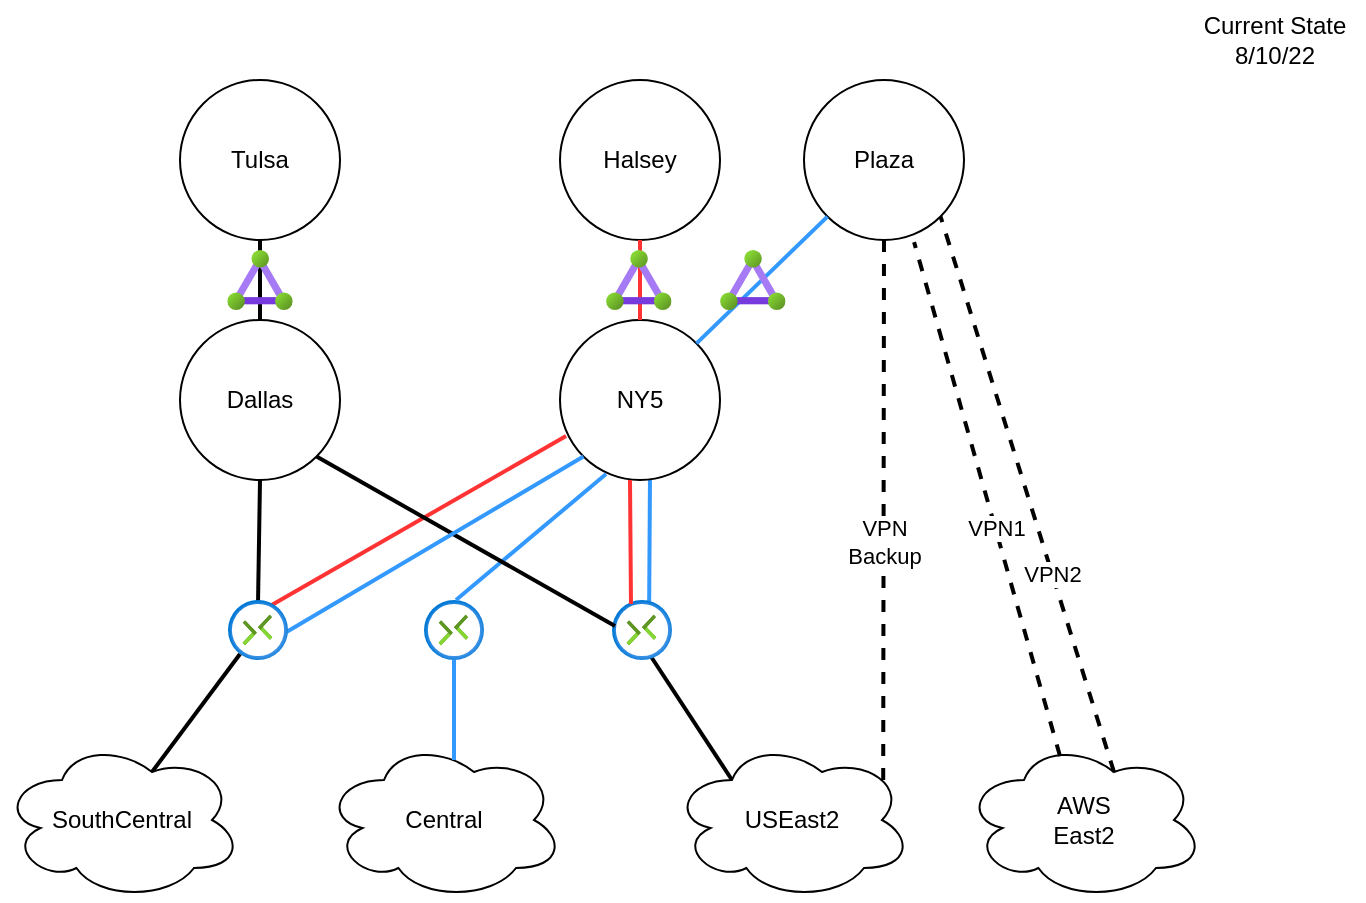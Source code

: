 <mxfile version="20.2.3" type="github" pages="2"><diagram id="nOUzrROn8S_l6gPX-0Xe" name="Current State"><mxGraphModel dx="1662" dy="792" grid="1" gridSize="10" guides="1" tooltips="1" connect="1" arrows="1" fold="1" page="1" pageScale="1" pageWidth="1169" pageHeight="827" math="0" shadow="0"><root><mxCell id="0"/><mxCell id="1" parent="0"/><mxCell id="KbfqaCrizf5aWPR331xB-36" value="" style="endArrow=none;html=1;rounded=0;entryX=0.675;entryY=0.975;entryDx=0;entryDy=0;exitX=0.917;exitY=0.433;exitDx=0;exitDy=0;exitPerimeter=0;entryPerimeter=0;strokeColor=#3399FF;strokeWidth=2;" parent="1" edge="1"><mxGeometry width="50" height="50" relative="1" as="geometry"><mxPoint x="603.51" y="512.99" as="sourcePoint"/><mxPoint x="604" y="438" as="targetPoint"/></mxGeometry></mxCell><mxCell id="KbfqaCrizf5aWPR331xB-22" value="" style="endArrow=none;html=1;rounded=0;exitX=0.25;exitY=0.25;exitDx=0;exitDy=0;exitPerimeter=0;entryX=0.6;entryY=0.867;entryDx=0;entryDy=0;entryPerimeter=0;strokeWidth=2;" parent="1" source="KbfqaCrizf5aWPR331xB-12" target="KbfqaCrizf5aWPR331xB-17" edge="1"><mxGeometry width="50" height="50" relative="1" as="geometry"><mxPoint x="589.99" y="539.01" as="sourcePoint"/><mxPoint x="531" y="490" as="targetPoint"/></mxGeometry></mxCell><mxCell id="KbfqaCrizf5aWPR331xB-19" value="" style="endArrow=none;html=1;rounded=0;exitX=0.625;exitY=0.2;exitDx=0;exitDy=0;exitPerimeter=0;strokeWidth=2;entryX=0.2;entryY=0.9;entryDx=0;entryDy=0;entryPerimeter=0;" parent="1" source="KbfqaCrizf5aWPR331xB-9" target="KbfqaCrizf5aWPR331xB-6" edge="1"><mxGeometry width="50" height="50" relative="1" as="geometry"><mxPoint x="591" y="460" as="sourcePoint"/><mxPoint x="431" y="520" as="targetPoint"/></mxGeometry></mxCell><mxCell id="KbfqaCrizf5aWPR331xB-27" value="" style="endArrow=none;html=1;rounded=0;exitX=0.5;exitY=0;exitDx=0;exitDy=0;entryX=0.5;entryY=1;entryDx=0;entryDy=0;strokeWidth=2;" parent="1" source="KbfqaCrizf5aWPR331xB-4" target="KbfqaCrizf5aWPR331xB-1" edge="1"><mxGeometry width="50" height="50" relative="1" as="geometry"><mxPoint x="459.01" y="515.01" as="sourcePoint"/><mxPoint x="491" y="450" as="targetPoint"/></mxGeometry></mxCell><mxCell id="KbfqaCrizf5aWPR331xB-1" value="Tulsa" style="ellipse;whiteSpace=wrap;html=1;aspect=fixed;" parent="1" vertex="1"><mxGeometry x="369" y="240" width="80" height="80" as="geometry"/></mxCell><mxCell id="KbfqaCrizf5aWPR331xB-2" value="Halsey" style="ellipse;whiteSpace=wrap;html=1;aspect=fixed;" parent="1" vertex="1"><mxGeometry x="559" y="240" width="80" height="80" as="geometry"/></mxCell><mxCell id="KbfqaCrizf5aWPR331xB-3" value="Plaza" style="ellipse;whiteSpace=wrap;html=1;aspect=fixed;" parent="1" vertex="1"><mxGeometry x="681" y="240" width="80" height="80" as="geometry"/></mxCell><mxCell id="KbfqaCrizf5aWPR331xB-4" value="Dallas" style="ellipse;whiteSpace=wrap;html=1;aspect=fixed;" parent="1" vertex="1"><mxGeometry x="369" y="360" width="80" height="80" as="geometry"/></mxCell><mxCell id="KbfqaCrizf5aWPR331xB-5" value="NY5" style="ellipse;whiteSpace=wrap;html=1;aspect=fixed;" parent="1" vertex="1"><mxGeometry x="559" y="360" width="80" height="80" as="geometry"/></mxCell><mxCell id="KbfqaCrizf5aWPR331xB-9" value="SouthCentral" style="ellipse;shape=cloud;whiteSpace=wrap;html=1;" parent="1" vertex="1"><mxGeometry x="280" y="570" width="120" height="80" as="geometry"/></mxCell><mxCell id="KbfqaCrizf5aWPR331xB-10" value="&lt;div&gt;AWS&lt;/div&gt;&lt;div&gt;East2&lt;br&gt;&lt;/div&gt;" style="ellipse;shape=cloud;whiteSpace=wrap;html=1;" parent="1" vertex="1"><mxGeometry x="761" y="570" width="120" height="80" as="geometry"/></mxCell><mxCell id="KbfqaCrizf5aWPR331xB-11" value="Central" style="ellipse;shape=cloud;whiteSpace=wrap;html=1;" parent="1" vertex="1"><mxGeometry x="441" y="570" width="120" height="80" as="geometry"/></mxCell><mxCell id="KbfqaCrizf5aWPR331xB-12" value="USEast2" style="ellipse;shape=cloud;whiteSpace=wrap;html=1;" parent="1" vertex="1"><mxGeometry x="615" y="570" width="120" height="80" as="geometry"/></mxCell><mxCell id="KbfqaCrizf5aWPR331xB-16" value="" style="aspect=fixed;html=1;points=[];align=center;image;fontSize=12;image=img/lib/azure2/networking/Connections.svg;" parent="1" vertex="1"><mxGeometry x="491" y="500" width="30" height="30" as="geometry"/></mxCell><mxCell id="KbfqaCrizf5aWPR331xB-17" value="" style="aspect=fixed;html=1;points=[];align=center;image;fontSize=12;image=img/lib/azure2/networking/Connections.svg;" parent="1" vertex="1"><mxGeometry x="585" y="500" width="30" height="30" as="geometry"/></mxCell><mxCell id="KbfqaCrizf5aWPR331xB-20" value="" style="endArrow=none;html=1;rounded=0;exitX=0.5;exitY=0.067;exitDx=0;exitDy=0;exitPerimeter=0;entryX=0.5;entryY=1;entryDx=0;entryDy=0;strokeWidth=2;" parent="1" source="KbfqaCrizf5aWPR331xB-6" target="KbfqaCrizf5aWPR331xB-4" edge="1"><mxGeometry width="50" height="50" relative="1" as="geometry"><mxPoint x="423.99" y="500.99" as="sourcePoint"/><mxPoint x="404" y="561.781" as="targetPoint"/></mxGeometry></mxCell><mxCell id="KbfqaCrizf5aWPR331xB-23" value="" style="endArrow=none;html=1;rounded=0;entryX=0.038;entryY=0.725;entryDx=0;entryDy=0;entryPerimeter=0;strokeColor=#FF3333;strokeWidth=2;exitX=0.7;exitY=0.1;exitDx=0;exitDy=0;exitPerimeter=0;" parent="1" source="KbfqaCrizf5aWPR331xB-6" target="KbfqaCrizf5aWPR331xB-5" edge="1"><mxGeometry width="50" height="50" relative="1" as="geometry"><mxPoint x="451" y="510" as="sourcePoint"/><mxPoint x="451" y="498" as="targetPoint"/></mxGeometry></mxCell><mxCell id="KbfqaCrizf5aWPR331xB-24" value="" style="endArrow=none;html=1;rounded=0;exitX=0.533;exitY=0;exitDx=0;exitDy=0;exitPerimeter=0;entryX=0.288;entryY=0.963;entryDx=0;entryDy=0;entryPerimeter=0;strokeColor=#3399FF;strokeWidth=2;" parent="1" source="KbfqaCrizf5aWPR331xB-16" target="KbfqaCrizf5aWPR331xB-5" edge="1"><mxGeometry width="50" height="50" relative="1" as="geometry"><mxPoint x="538.01" y="512.01" as="sourcePoint"/><mxPoint x="622.716" y="438.284" as="targetPoint"/></mxGeometry></mxCell><mxCell id="KbfqaCrizf5aWPR331xB-25" value="" style="endArrow=none;html=1;rounded=0;entryX=0.5;entryY=1;entryDx=0;entryDy=0;entryPerimeter=0;strokeColor=#3399FF;strokeWidth=2;" parent="1" target="KbfqaCrizf5aWPR331xB-16" edge="1"><mxGeometry width="50" height="50" relative="1" as="geometry"><mxPoint x="506" y="580" as="sourcePoint"/><mxPoint x="433" y="533.591" as="targetPoint"/></mxGeometry></mxCell><mxCell id="KbfqaCrizf5aWPR331xB-26" value="" style="endArrow=none;html=1;rounded=0;exitX=0.05;exitY=0.433;exitDx=0;exitDy=0;exitPerimeter=0;entryX=1;entryY=1;entryDx=0;entryDy=0;strokeWidth=2;" parent="1" source="KbfqaCrizf5aWPR331xB-17" target="KbfqaCrizf5aWPR331xB-4" edge="1"><mxGeometry width="50" height="50" relative="1" as="geometry"><mxPoint x="459.01" y="515.01" as="sourcePoint"/><mxPoint x="491" y="450" as="targetPoint"/></mxGeometry></mxCell><mxCell id="KbfqaCrizf5aWPR331xB-7" value="" style="aspect=fixed;html=1;points=[];align=center;image;fontSize=12;image=img/lib/azure2/networking/ExpressRoute_Circuits.svg;imageBackground=none;" parent="1" vertex="1"><mxGeometry x="392.595" y="325" width="32.81" height="30" as="geometry"/></mxCell><mxCell id="KbfqaCrizf5aWPR331xB-33" value="" style="endArrow=none;html=1;rounded=0;exitX=0.5;exitY=0;exitDx=0;exitDy=0;entryX=0.5;entryY=1;entryDx=0;entryDy=0;strokeColor=#FF3333;strokeWidth=2;" parent="1" source="KbfqaCrizf5aWPR331xB-5" target="KbfqaCrizf5aWPR331xB-2" edge="1"><mxGeometry width="50" height="50" relative="1" as="geometry"><mxPoint x="462.716" y="381.716" as="sourcePoint"/><mxPoint x="411" y="330" as="targetPoint"/></mxGeometry></mxCell><mxCell id="KbfqaCrizf5aWPR331xB-34" value="" style="endArrow=none;html=1;rounded=0;exitX=1;exitY=0;exitDx=0;exitDy=0;entryX=0;entryY=1;entryDx=0;entryDy=0;fillColor=#FF0000;strokeColor=#3399FF;strokeWidth=2;" parent="1" source="KbfqaCrizf5aWPR331xB-5" target="KbfqaCrizf5aWPR331xB-3" edge="1"><mxGeometry width="50" height="50" relative="1" as="geometry"><mxPoint x="462.716" y="381.716" as="sourcePoint"/><mxPoint x="411" y="330" as="targetPoint"/></mxGeometry></mxCell><mxCell id="KbfqaCrizf5aWPR331xB-35" value="" style="endArrow=none;html=1;rounded=0;exitX=0.483;exitY=0.067;exitDx=0;exitDy=0;exitPerimeter=0;entryX=0.5;entryY=1;entryDx=0;entryDy=0;strokeColor=#FF3333;strokeWidth=2;" parent="1" edge="1"><mxGeometry width="50" height="50" relative="1" as="geometry"><mxPoint x="594.49" y="502.01" as="sourcePoint"/><mxPoint x="594" y="440" as="targetPoint"/></mxGeometry></mxCell><mxCell id="KbfqaCrizf5aWPR331xB-37" value="" style="endArrow=none;html=1;rounded=0;exitX=0.467;exitY=0.833;exitDx=0;exitDy=0;exitPerimeter=0;entryX=0;entryY=1;entryDx=0;entryDy=0;strokeColor=#3399FF;strokeWidth=2;" parent="1" source="KbfqaCrizf5aWPR331xB-6" target="KbfqaCrizf5aWPR331xB-5" edge="1"><mxGeometry width="50" height="50" relative="1" as="geometry"><mxPoint x="548.01" y="522.01" as="sourcePoint"/><mxPoint x="634.04" y="447.04" as="targetPoint"/></mxGeometry></mxCell><mxCell id="KbfqaCrizf5aWPR331xB-39" value="" style="endArrow=none;dashed=1;html=1;rounded=0;strokeColor=#000000;fillColor=#FF0000;exitX=0.88;exitY=0.25;exitDx=0;exitDy=0;exitPerimeter=0;entryX=0.5;entryY=1;entryDx=0;entryDy=0;strokeWidth=2;" parent="1" source="KbfqaCrizf5aWPR331xB-12" target="KbfqaCrizf5aWPR331xB-3" edge="1"><mxGeometry width="50" height="50" relative="1" as="geometry"><mxPoint x="801" y="480" as="sourcePoint"/><mxPoint x="851" y="430" as="targetPoint"/></mxGeometry></mxCell><mxCell id="KbfqaCrizf5aWPR331xB-40" value="&lt;div&gt;VPN&lt;/div&gt;&lt;div&gt;Backup&lt;br&gt;&lt;/div&gt;" style="edgeLabel;html=1;align=center;verticalAlign=middle;resizable=0;points=[];" parent="KbfqaCrizf5aWPR331xB-39" vertex="1" connectable="0"><mxGeometry x="-0.114" relative="1" as="geometry"><mxPoint as="offset"/></mxGeometry></mxCell><mxCell id="KbfqaCrizf5aWPR331xB-41" value="" style="endArrow=none;dashed=1;html=1;rounded=0;strokeColor=#000000;fillColor=#FF0000;exitX=0.4;exitY=0.1;exitDx=0;exitDy=0;exitPerimeter=0;entryX=0.688;entryY=1.013;entryDx=0;entryDy=0;entryPerimeter=0;strokeWidth=2;" parent="1" source="KbfqaCrizf5aWPR331xB-10" target="KbfqaCrizf5aWPR331xB-3" edge="1"><mxGeometry width="50" height="50" relative="1" as="geometry"><mxPoint x="685" y="596" as="sourcePoint"/><mxPoint x="731" y="330" as="targetPoint"/></mxGeometry></mxCell><mxCell id="KbfqaCrizf5aWPR331xB-42" value="VPN1" style="edgeLabel;html=1;align=center;verticalAlign=middle;resizable=0;points=[];" parent="KbfqaCrizf5aWPR331xB-41" vertex="1" connectable="0"><mxGeometry x="-0.114" relative="1" as="geometry"><mxPoint as="offset"/></mxGeometry></mxCell><mxCell id="KbfqaCrizf5aWPR331xB-43" value="" style="endArrow=none;dashed=1;html=1;rounded=0;strokeColor=#000000;fillColor=#FF0000;exitX=0.625;exitY=0.2;exitDx=0;exitDy=0;exitPerimeter=0;entryX=1;entryY=1;entryDx=0;entryDy=0;strokeWidth=2;" parent="1" source="KbfqaCrizf5aWPR331xB-10" target="KbfqaCrizf5aWPR331xB-3" edge="1"><mxGeometry width="50" height="50" relative="1" as="geometry"><mxPoint x="819" y="588" as="sourcePoint"/><mxPoint x="746.04" y="331.04" as="targetPoint"/></mxGeometry></mxCell><mxCell id="KbfqaCrizf5aWPR331xB-45" value="VPN2" style="edgeLabel;html=1;align=center;verticalAlign=middle;resizable=0;points=[];" parent="KbfqaCrizf5aWPR331xB-43" vertex="1" connectable="0"><mxGeometry x="-0.287" relative="1" as="geometry"><mxPoint as="offset"/></mxGeometry></mxCell><mxCell id="KbfqaCrizf5aWPR331xB-13" value="" style="aspect=fixed;html=1;points=[];align=center;image;fontSize=12;image=img/lib/azure2/networking/ExpressRoute_Circuits.svg;imageBackground=none;" parent="1" vertex="1"><mxGeometry x="582" y="325" width="32.81" height="30" as="geometry"/></mxCell><mxCell id="KbfqaCrizf5aWPR331xB-14" value="" style="aspect=fixed;html=1;points=[];align=center;image;fontSize=12;image=img/lib/azure2/networking/ExpressRoute_Circuits.svg;imageBackground=none;" parent="1" vertex="1"><mxGeometry x="639" y="325" width="32.81" height="30" as="geometry"/></mxCell><mxCell id="KbfqaCrizf5aWPR331xB-6" value="" style="aspect=fixed;html=1;points=[];align=center;image;fontSize=12;image=img/lib/azure2/networking/Connections.svg;" parent="1" vertex="1"><mxGeometry x="393" y="500" width="30" height="30" as="geometry"/></mxCell><mxCell id="4s_zEq4xch8bV-egNW5Q-1" value="&lt;div&gt;Current State&lt;/div&gt;&lt;div&gt;8/10/22&lt;br&gt;&lt;/div&gt;" style="text;html=1;align=center;verticalAlign=middle;resizable=0;points=[];autosize=1;strokeColor=none;fillColor=none;" parent="1" vertex="1"><mxGeometry x="871" y="200" width="90" height="40" as="geometry"/></mxCell></root></mxGraphModel></diagram><diagram name="Proposed State" id="E3pdFJTgdNGY8lZnzwwO"><mxGraphModel dx="1330" dy="634" grid="1" gridSize="10" guides="1" tooltips="1" connect="1" arrows="1" fold="1" page="1" pageScale="1" pageWidth="1169" pageHeight="827" math="0" shadow="0"><root><mxCell id="GOQtkoCiq_XBh8GODpKm-0"/><mxCell id="GOQtkoCiq_XBh8GODpKm-1" parent="GOQtkoCiq_XBh8GODpKm-0"/><mxCell id="XUzDvvYA9W24cTrs8cTX-2" value="" style="endArrow=none;html=1;rounded=0;exitX=1;exitY=0;exitDx=0;exitDy=0;entryX=0;entryY=1;entryDx=0;entryDy=0;fillColor=#FF0000;strokeColor=#3399FF;strokeWidth=2;" edge="1" parent="GOQtkoCiq_XBh8GODpKm-1"><mxGeometry width="50" height="50" relative="1" as="geometry"><mxPoint x="572.284" y="255.716" as="sourcePoint"/><mxPoint x="637.716" y="192.284" as="targetPoint"/></mxGeometry></mxCell><mxCell id="XUzDvvYA9W24cTrs8cTX-3" value="" style="endArrow=none;html=1;rounded=0;exitX=0.5;exitY=0;exitDx=0;exitDy=0;entryX=0.5;entryY=1;entryDx=0;entryDy=0;strokeWidth=2;" edge="1" parent="GOQtkoCiq_XBh8GODpKm-1"><mxGeometry width="50" height="50" relative="1" as="geometry"><mxPoint x="355" y="240" as="sourcePoint"/><mxPoint x="355" y="200" as="targetPoint"/></mxGeometry></mxCell><mxCell id="GOQtkoCiq_XBh8GODpKm-2" value="" style="endArrow=none;html=1;rounded=0;entryX=0.675;entryY=0.975;entryDx=0;entryDy=0;exitX=0.917;exitY=0.433;exitDx=0;exitDy=0;exitPerimeter=0;entryPerimeter=0;strokeColor=#3399FF;strokeWidth=2;" edge="1" parent="GOQtkoCiq_XBh8GODpKm-1"><mxGeometry width="50" height="50" relative="1" as="geometry"><mxPoint x="543.51" y="392.99" as="sourcePoint"/><mxPoint x="544" y="318" as="targetPoint"/></mxGeometry></mxCell><mxCell id="GOQtkoCiq_XBh8GODpKm-3" value="" style="endArrow=none;html=1;rounded=0;exitX=0.25;exitY=0.25;exitDx=0;exitDy=0;exitPerimeter=0;entryX=0.6;entryY=0.867;entryDx=0;entryDy=0;entryPerimeter=0;strokeWidth=2;" edge="1" parent="GOQtkoCiq_XBh8GODpKm-1" source="GOQtkoCiq_XBh8GODpKm-14" target="GOQtkoCiq_XBh8GODpKm-16"><mxGeometry width="50" height="50" relative="1" as="geometry"><mxPoint x="529.99" y="419.01" as="sourcePoint"/><mxPoint x="471" y="370" as="targetPoint"/></mxGeometry></mxCell><mxCell id="GOQtkoCiq_XBh8GODpKm-4" value="" style="endArrow=none;html=1;rounded=0;exitX=0.625;exitY=0.2;exitDx=0;exitDy=0;exitPerimeter=0;strokeWidth=2;entryX=0.2;entryY=0.9;entryDx=0;entryDy=0;entryPerimeter=0;" edge="1" parent="GOQtkoCiq_XBh8GODpKm-1" source="GOQtkoCiq_XBh8GODpKm-11" target="GOQtkoCiq_XBh8GODpKm-35"><mxGeometry width="50" height="50" relative="1" as="geometry"><mxPoint x="531" y="340" as="sourcePoint"/><mxPoint x="371" y="400" as="targetPoint"/></mxGeometry></mxCell><mxCell id="GOQtkoCiq_XBh8GODpKm-5" value="" style="endArrow=none;html=1;rounded=0;exitX=0.5;exitY=0;exitDx=0;exitDy=0;entryX=0.5;entryY=1;entryDx=0;entryDy=0;strokeWidth=2;" edge="1" parent="GOQtkoCiq_XBh8GODpKm-1"><mxGeometry width="50" height="50" relative="1" as="geometry"><mxPoint x="342" y="240" as="sourcePoint"/><mxPoint x="342" y="200" as="targetPoint"/></mxGeometry></mxCell><mxCell id="GOQtkoCiq_XBh8GODpKm-6" value="Tulsa" style="ellipse;whiteSpace=wrap;html=1;aspect=fixed;" vertex="1" parent="GOQtkoCiq_XBh8GODpKm-1"><mxGeometry x="309" y="120" width="80" height="80" as="geometry"/></mxCell><mxCell id="GOQtkoCiq_XBh8GODpKm-7" value="Halsey" style="ellipse;whiteSpace=wrap;html=1;aspect=fixed;" vertex="1" parent="GOQtkoCiq_XBh8GODpKm-1"><mxGeometry x="499" y="120" width="80" height="80" as="geometry"/></mxCell><mxCell id="GOQtkoCiq_XBh8GODpKm-8" value="Plaza" style="ellipse;whiteSpace=wrap;html=1;aspect=fixed;" vertex="1" parent="GOQtkoCiq_XBh8GODpKm-1"><mxGeometry x="621" y="120" width="80" height="80" as="geometry"/></mxCell><mxCell id="GOQtkoCiq_XBh8GODpKm-9" value="Dallas" style="ellipse;whiteSpace=wrap;html=1;aspect=fixed;" vertex="1" parent="GOQtkoCiq_XBh8GODpKm-1"><mxGeometry x="309" y="240" width="80" height="80" as="geometry"/></mxCell><mxCell id="GOQtkoCiq_XBh8GODpKm-10" value="NY5" style="ellipse;whiteSpace=wrap;html=1;aspect=fixed;" vertex="1" parent="GOQtkoCiq_XBh8GODpKm-1"><mxGeometry x="499" y="240" width="80" height="80" as="geometry"/></mxCell><mxCell id="GOQtkoCiq_XBh8GODpKm-11" value="SouthCentral" style="ellipse;shape=cloud;whiteSpace=wrap;html=1;" vertex="1" parent="GOQtkoCiq_XBh8GODpKm-1"><mxGeometry x="220" y="450" width="120" height="80" as="geometry"/></mxCell><mxCell id="GOQtkoCiq_XBh8GODpKm-12" value="&lt;div&gt;AWS&lt;/div&gt;&lt;div&gt;East2&lt;br&gt;&lt;/div&gt;" style="ellipse;shape=cloud;whiteSpace=wrap;html=1;" vertex="1" parent="GOQtkoCiq_XBh8GODpKm-1"><mxGeometry x="701" y="450" width="120" height="80" as="geometry"/></mxCell><mxCell id="GOQtkoCiq_XBh8GODpKm-13" value="Central" style="ellipse;shape=cloud;whiteSpace=wrap;html=1;" vertex="1" parent="GOQtkoCiq_XBh8GODpKm-1"><mxGeometry x="381" y="450" width="120" height="80" as="geometry"/></mxCell><mxCell id="GOQtkoCiq_XBh8GODpKm-14" value="USEast2" style="ellipse;shape=cloud;whiteSpace=wrap;html=1;" vertex="1" parent="GOQtkoCiq_XBh8GODpKm-1"><mxGeometry x="555" y="450" width="120" height="80" as="geometry"/></mxCell><mxCell id="GOQtkoCiq_XBh8GODpKm-15" value="" style="aspect=fixed;html=1;points=[];align=center;image;fontSize=12;image=img/lib/azure2/networking/Connections.svg;" vertex="1" parent="GOQtkoCiq_XBh8GODpKm-1"><mxGeometry x="431" y="380" width="30" height="30" as="geometry"/></mxCell><mxCell id="GOQtkoCiq_XBh8GODpKm-16" value="" style="aspect=fixed;html=1;points=[];align=center;image;fontSize=12;image=img/lib/azure2/networking/Connections.svg;" vertex="1" parent="GOQtkoCiq_XBh8GODpKm-1"><mxGeometry x="525" y="380" width="30" height="30" as="geometry"/></mxCell><mxCell id="GOQtkoCiq_XBh8GODpKm-17" value="" style="endArrow=none;html=1;rounded=0;exitX=0.5;exitY=0.067;exitDx=0;exitDy=0;exitPerimeter=0;entryX=0.5;entryY=1;entryDx=0;entryDy=0;strokeWidth=2;" edge="1" parent="GOQtkoCiq_XBh8GODpKm-1" source="GOQtkoCiq_XBh8GODpKm-35" target="GOQtkoCiq_XBh8GODpKm-9"><mxGeometry width="50" height="50" relative="1" as="geometry"><mxPoint x="363.99" y="380.99" as="sourcePoint"/><mxPoint x="344" y="441.781" as="targetPoint"/></mxGeometry></mxCell><mxCell id="GOQtkoCiq_XBh8GODpKm-18" value="" style="endArrow=none;html=1;rounded=0;entryX=0.038;entryY=0.725;entryDx=0;entryDy=0;entryPerimeter=0;strokeColor=#FF3333;strokeWidth=2;exitX=0.7;exitY=0.1;exitDx=0;exitDy=0;exitPerimeter=0;" edge="1" parent="GOQtkoCiq_XBh8GODpKm-1" source="GOQtkoCiq_XBh8GODpKm-35" target="GOQtkoCiq_XBh8GODpKm-10"><mxGeometry width="50" height="50" relative="1" as="geometry"><mxPoint x="391" y="390" as="sourcePoint"/><mxPoint x="391" y="378" as="targetPoint"/></mxGeometry></mxCell><mxCell id="GOQtkoCiq_XBh8GODpKm-19" value="" style="endArrow=none;html=1;rounded=0;exitX=0.533;exitY=0;exitDx=0;exitDy=0;exitPerimeter=0;entryX=0.288;entryY=0.963;entryDx=0;entryDy=0;entryPerimeter=0;strokeColor=#3399FF;strokeWidth=2;" edge="1" parent="GOQtkoCiq_XBh8GODpKm-1" source="GOQtkoCiq_XBh8GODpKm-15" target="GOQtkoCiq_XBh8GODpKm-10"><mxGeometry width="50" height="50" relative="1" as="geometry"><mxPoint x="478.01" y="392.01" as="sourcePoint"/><mxPoint x="562.716" y="318.284" as="targetPoint"/></mxGeometry></mxCell><mxCell id="GOQtkoCiq_XBh8GODpKm-20" value="" style="endArrow=none;html=1;rounded=0;entryX=0.5;entryY=1;entryDx=0;entryDy=0;entryPerimeter=0;strokeColor=#3399FF;strokeWidth=2;" edge="1" parent="GOQtkoCiq_XBh8GODpKm-1" target="GOQtkoCiq_XBh8GODpKm-15"><mxGeometry width="50" height="50" relative="1" as="geometry"><mxPoint x="446" y="460" as="sourcePoint"/><mxPoint x="373" y="413.591" as="targetPoint"/></mxGeometry></mxCell><mxCell id="GOQtkoCiq_XBh8GODpKm-21" value="" style="endArrow=none;html=1;rounded=0;exitX=0.05;exitY=0.433;exitDx=0;exitDy=0;exitPerimeter=0;entryX=1;entryY=1;entryDx=0;entryDy=0;strokeWidth=2;" edge="1" parent="GOQtkoCiq_XBh8GODpKm-1" source="GOQtkoCiq_XBh8GODpKm-16" target="GOQtkoCiq_XBh8GODpKm-9"><mxGeometry width="50" height="50" relative="1" as="geometry"><mxPoint x="399.01" y="395.01" as="sourcePoint"/><mxPoint x="431" y="330" as="targetPoint"/></mxGeometry></mxCell><mxCell id="GOQtkoCiq_XBh8GODpKm-22" value="" style="aspect=fixed;html=1;points=[];align=center;image;fontSize=12;image=img/lib/azure2/networking/ExpressRoute_Circuits.svg;imageBackground=none;" vertex="1" parent="GOQtkoCiq_XBh8GODpKm-1"><mxGeometry x="332.595" y="205" width="32.81" height="30" as="geometry"/></mxCell><mxCell id="GOQtkoCiq_XBh8GODpKm-23" value="" style="endArrow=none;html=1;rounded=0;exitX=0.5;exitY=0;exitDx=0;exitDy=0;entryX=0.5;entryY=1;entryDx=0;entryDy=0;strokeColor=#FF3333;strokeWidth=2;" edge="1" parent="GOQtkoCiq_XBh8GODpKm-1"><mxGeometry width="50" height="50" relative="1" as="geometry"><mxPoint x="532" y="240" as="sourcePoint"/><mxPoint x="532" y="200" as="targetPoint"/></mxGeometry></mxCell><mxCell id="GOQtkoCiq_XBh8GODpKm-24" value="" style="endArrow=none;html=1;rounded=0;exitX=1;exitY=0;exitDx=0;exitDy=0;entryX=0;entryY=1;entryDx=0;entryDy=0;fillColor=#FF0000;strokeColor=#3399FF;strokeWidth=2;" edge="1" parent="GOQtkoCiq_XBh8GODpKm-1" source="GOQtkoCiq_XBh8GODpKm-10" target="GOQtkoCiq_XBh8GODpKm-8"><mxGeometry width="50" height="50" relative="1" as="geometry"><mxPoint x="402.716" y="261.716" as="sourcePoint"/><mxPoint x="351" y="210" as="targetPoint"/></mxGeometry></mxCell><mxCell id="GOQtkoCiq_XBh8GODpKm-25" value="" style="endArrow=none;html=1;rounded=0;exitX=0.483;exitY=0.067;exitDx=0;exitDy=0;exitPerimeter=0;entryX=0.5;entryY=1;entryDx=0;entryDy=0;strokeColor=#FF3333;strokeWidth=2;" edge="1" parent="GOQtkoCiq_XBh8GODpKm-1"><mxGeometry width="50" height="50" relative="1" as="geometry"><mxPoint x="536.49" y="382.01" as="sourcePoint"/><mxPoint x="536" y="320" as="targetPoint"/></mxGeometry></mxCell><mxCell id="GOQtkoCiq_XBh8GODpKm-26" value="" style="endArrow=none;html=1;rounded=0;exitX=0.467;exitY=0.833;exitDx=0;exitDy=0;exitPerimeter=0;entryX=0;entryY=1;entryDx=0;entryDy=0;strokeColor=#3399FF;strokeWidth=2;" edge="1" parent="GOQtkoCiq_XBh8GODpKm-1" source="GOQtkoCiq_XBh8GODpKm-35" target="GOQtkoCiq_XBh8GODpKm-10"><mxGeometry width="50" height="50" relative="1" as="geometry"><mxPoint x="488.01" y="402.01" as="sourcePoint"/><mxPoint x="574.04" y="327.04" as="targetPoint"/></mxGeometry></mxCell><mxCell id="GOQtkoCiq_XBh8GODpKm-27" value="" style="endArrow=none;dashed=1;html=1;rounded=0;strokeColor=#000000;fillColor=#FF0000;exitX=0.88;exitY=0.25;exitDx=0;exitDy=0;exitPerimeter=0;entryX=0.5;entryY=1;entryDx=0;entryDy=0;strokeWidth=2;" edge="1" parent="GOQtkoCiq_XBh8GODpKm-1" source="GOQtkoCiq_XBh8GODpKm-14" target="GOQtkoCiq_XBh8GODpKm-8"><mxGeometry width="50" height="50" relative="1" as="geometry"><mxPoint x="741" y="360" as="sourcePoint"/><mxPoint x="791" y="310" as="targetPoint"/></mxGeometry></mxCell><mxCell id="GOQtkoCiq_XBh8GODpKm-28" value="&lt;div&gt;VPN&lt;/div&gt;&lt;div&gt;Backup&lt;br&gt;&lt;/div&gt;" style="edgeLabel;html=1;align=center;verticalAlign=middle;resizable=0;points=[];" vertex="1" connectable="0" parent="GOQtkoCiq_XBh8GODpKm-27"><mxGeometry x="-0.114" relative="1" as="geometry"><mxPoint as="offset"/></mxGeometry></mxCell><mxCell id="GOQtkoCiq_XBh8GODpKm-31" value="" style="endArrow=none;dashed=1;html=1;rounded=0;strokeColor=#000000;fillColor=#FF0000;exitX=0.625;exitY=0.2;exitDx=0;exitDy=0;exitPerimeter=0;entryX=1;entryY=1;entryDx=0;entryDy=0;strokeWidth=2;" edge="1" parent="GOQtkoCiq_XBh8GODpKm-1" source="GOQtkoCiq_XBh8GODpKm-12" target="GOQtkoCiq_XBh8GODpKm-8"><mxGeometry width="50" height="50" relative="1" as="geometry"><mxPoint x="759" y="468" as="sourcePoint"/><mxPoint x="686.04" y="211.04" as="targetPoint"/></mxGeometry></mxCell><mxCell id="GOQtkoCiq_XBh8GODpKm-32" value="VPN1" style="edgeLabel;html=1;align=center;verticalAlign=middle;resizable=0;points=[];" vertex="1" connectable="0" parent="GOQtkoCiq_XBh8GODpKm-31"><mxGeometry x="-0.287" relative="1" as="geometry"><mxPoint as="offset"/></mxGeometry></mxCell><mxCell id="GOQtkoCiq_XBh8GODpKm-33" value="" style="aspect=fixed;html=1;points=[];align=center;image;fontSize=12;image=img/lib/azure2/networking/ExpressRoute_Circuits.svg;imageBackground=none;" vertex="1" parent="GOQtkoCiq_XBh8GODpKm-1"><mxGeometry x="522" y="205" width="32.81" height="30" as="geometry"/></mxCell><mxCell id="GOQtkoCiq_XBh8GODpKm-34" value="" style="aspect=fixed;html=1;points=[];align=center;image;fontSize=12;image=img/lib/azure2/networking/ExpressRoute_Circuits.svg;imageBackground=none;" vertex="1" parent="GOQtkoCiq_XBh8GODpKm-1"><mxGeometry x="586" y="205" width="32.81" height="30" as="geometry"/></mxCell><mxCell id="GOQtkoCiq_XBh8GODpKm-35" value="" style="aspect=fixed;html=1;points=[];align=center;image;fontSize=12;image=img/lib/azure2/networking/Connections.svg;" vertex="1" parent="GOQtkoCiq_XBh8GODpKm-1"><mxGeometry x="333" y="380" width="30" height="30" as="geometry"/></mxCell><mxCell id="XUzDvvYA9W24cTrs8cTX-0" value="" style="endArrow=none;html=1;rounded=0;strokeColor=#00FF00;strokeWidth=2;fillColor=#FF0000;exitX=0.4;exitY=0.1;exitDx=0;exitDy=0;exitPerimeter=0;" edge="1" parent="GOQtkoCiq_XBh8GODpKm-1" source="GOQtkoCiq_XBh8GODpKm-12"><mxGeometry width="50" height="50" relative="1" as="geometry"><mxPoint x="675" y="466" as="sourcePoint"/><mxPoint x="671" y="200" as="targetPoint"/></mxGeometry></mxCell><mxCell id="XUzDvvYA9W24cTrs8cTX-1" value="&lt;div&gt;Direct&lt;/div&gt;&lt;div&gt;Connect&lt;br&gt;&lt;/div&gt;" style="edgeLabel;html=1;align=center;verticalAlign=middle;resizable=0;points=[];" vertex="1" connectable="0" parent="XUzDvvYA9W24cTrs8cTX-0"><mxGeometry x="-0.562" relative="1" as="geometry"><mxPoint as="offset"/></mxGeometry></mxCell><mxCell id="XUzDvvYA9W24cTrs8cTX-4" value="" style="endArrow=none;html=1;rounded=0;exitX=0.5;exitY=0;exitDx=0;exitDy=0;entryX=0.5;entryY=1;entryDx=0;entryDy=0;strokeColor=#FF3333;strokeWidth=2;" edge="1" parent="GOQtkoCiq_XBh8GODpKm-1"><mxGeometry width="50" height="50" relative="1" as="geometry"><mxPoint x="545" y="240" as="sourcePoint"/><mxPoint x="545" y="200" as="targetPoint"/></mxGeometry></mxCell><mxCell id="bPnGcBt27XO8MMQkqvy8-0" value="&lt;div align=&quot;left&quot;&gt;Proposed State&lt;/div&gt;&lt;div align=&quot;left&quot;&gt;+ ASW Direct Connect&lt;br&gt;&lt;/div&gt;&lt;div align=&quot;left&quot;&gt;+ Dual geo redundant&lt;/div&gt;&lt;div align=&quot;left&quot;&gt;&amp;nbsp;&amp;nbsp; path per ERD&lt;br&gt;&lt;/div&gt;" style="text;html=1;align=left;verticalAlign=middle;resizable=0;points=[];autosize=1;strokeColor=none;fillColor=none;" vertex="1" parent="GOQtkoCiq_XBh8GODpKm-1"><mxGeometry x="801" y="120" width="140" height="70" as="geometry"/></mxCell></root></mxGraphModel></diagram></mxfile>